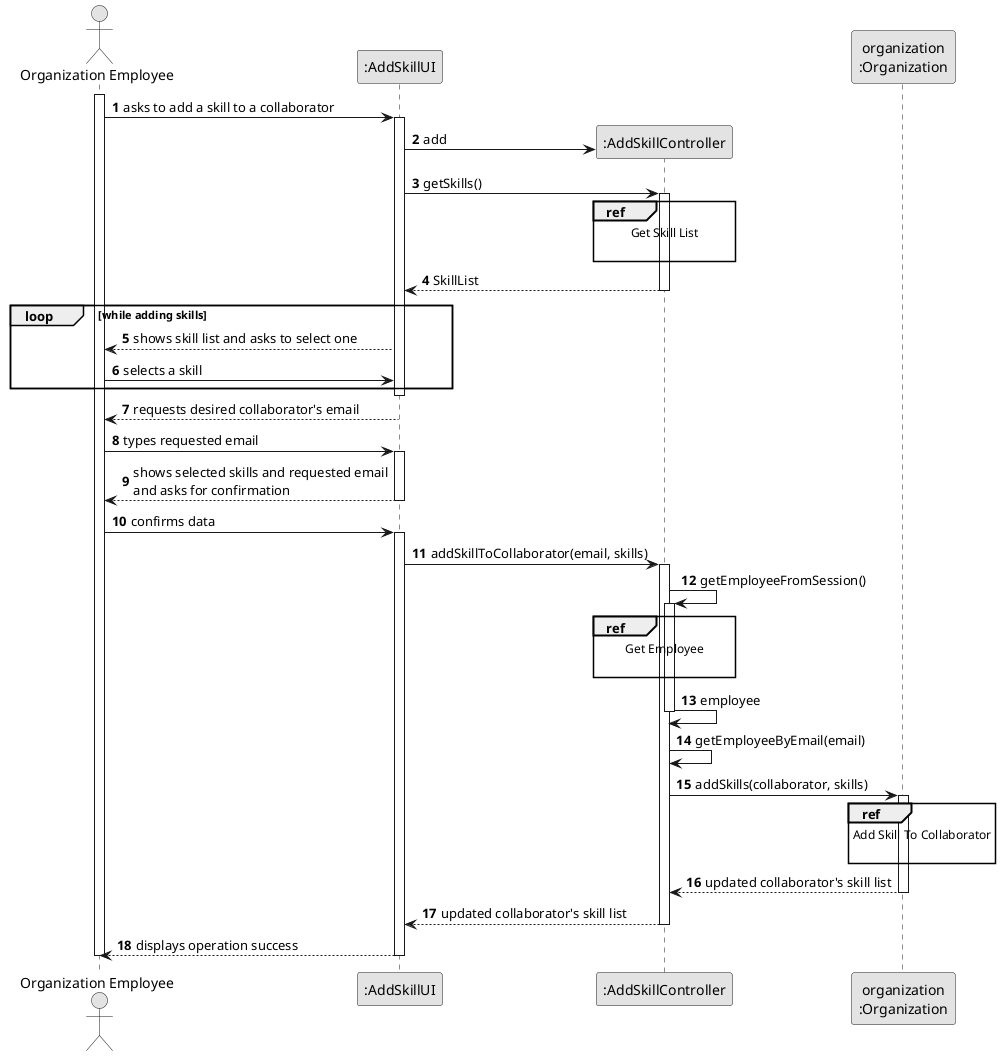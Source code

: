 @startuml
skinparam monochrome true
skinparam packageStyle rectangle
skinparam shadowing false

autonumber

'hide footbox
actor "Organization Employee" as ADM
participant ":AddSkillUI" as UI
participant ":AddSkillController" as CTRL
participant "organization\n:Organization" as ORG

activate ADM

    ADM -> UI : asks to add a skill to a collaborator

    activate UI

        UI -> CTRL** : add
        UI -> CTRL : getSkills()
        ref over CTRL
            Get Skill List

        end ref

        activate CTRL

            CTRL --> UI : SkillList
        deactivate CTRL

        loop while adding skills
            UI --> ADM : shows skill list and asks to select one
            ADM -> UI : selects a skill
        end
    deactivate UI

    activate UI

        UI --> ADM : requests desired collaborator's email
    deactivate UI

    ADM -> UI : types requested email
    activate UI

        UI --> ADM : shows selected skills and requested email\nand asks for confirmation
    deactivate UI

    ADM -> UI : confirms data
    activate UI

        UI -> CTRL : addSkillToCollaborator(email, skills)
        activate CTRL


            CTRL -> CTRL : getEmployeeFromSession()
            activate CTRL

                ref over CTRL
                    Get Employee

                end ref
                CTRL -> CTRL : employee
            deactivate CTRL

            CTRL -> CTRL : getEmployeeByEmail(email)

            CTRL -> ORG: addSkills(collaborator, skills)
            activate ORG

                ref over ORG
                    Add Skill To Collaborator

                end ref



                ORG --> CTRL : updated collaborator's skill list
            deactivate ORG

            CTRL --> UI: updated collaborator's skill list
            deactivate CTRL
            UI --> ADM: displays operation success
    deactivate UI

deactivate ADM

@enduml